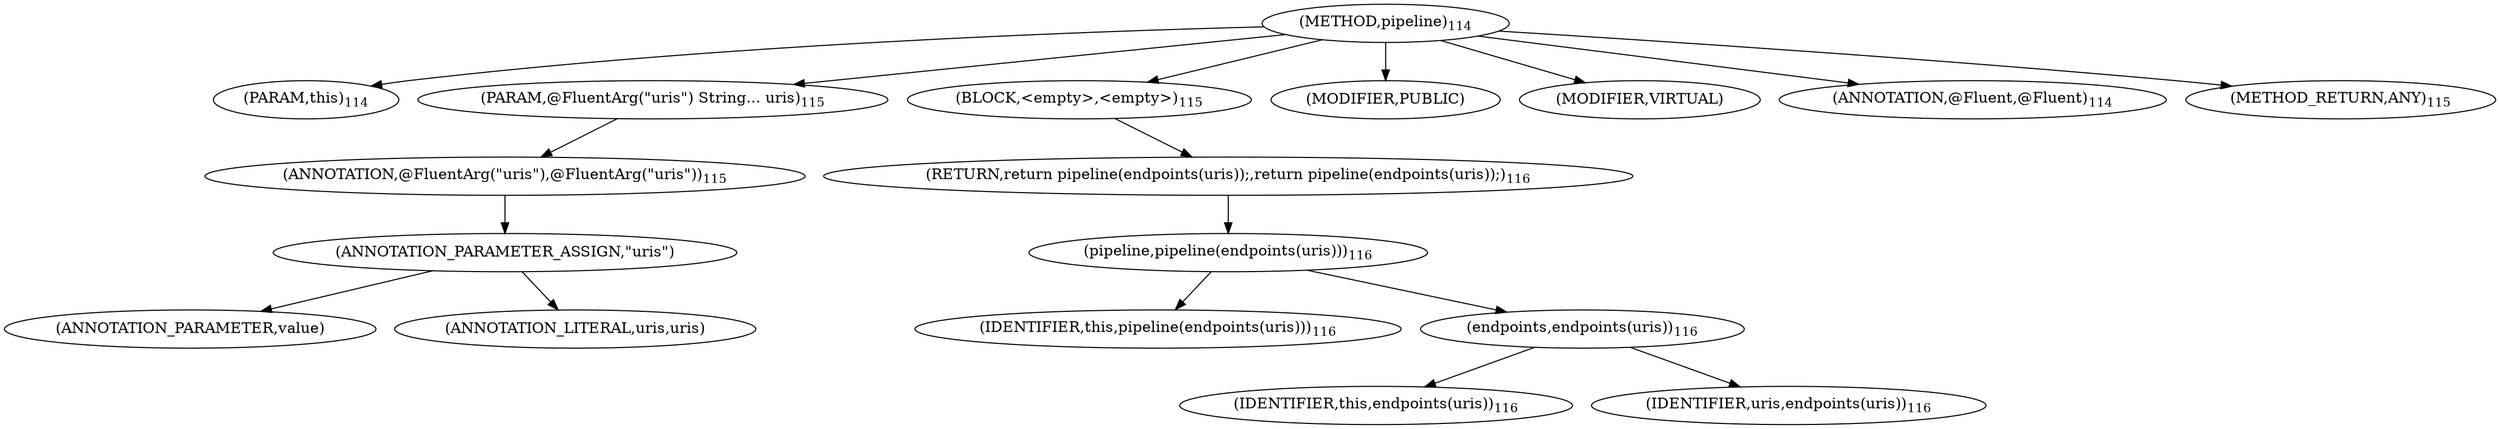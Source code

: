 digraph "pipeline" {  
"361" [label = <(METHOD,pipeline)<SUB>114</SUB>> ]
"29" [label = <(PARAM,this)<SUB>114</SUB>> ]
"362" [label = <(PARAM,@FluentArg(&quot;uris&quot;) String... uris)<SUB>115</SUB>> ]
"363" [label = <(ANNOTATION,@FluentArg(&quot;uris&quot;),@FluentArg(&quot;uris&quot;))<SUB>115</SUB>> ]
"364" [label = <(ANNOTATION_PARAMETER_ASSIGN,&quot;uris&quot;)> ]
"365" [label = <(ANNOTATION_PARAMETER,value)> ]
"366" [label = <(ANNOTATION_LITERAL,uris,uris)> ]
"367" [label = <(BLOCK,&lt;empty&gt;,&lt;empty&gt;)<SUB>115</SUB>> ]
"368" [label = <(RETURN,return pipeline(endpoints(uris));,return pipeline(endpoints(uris));)<SUB>116</SUB>> ]
"369" [label = <(pipeline,pipeline(endpoints(uris)))<SUB>116</SUB>> ]
"30" [label = <(IDENTIFIER,this,pipeline(endpoints(uris)))<SUB>116</SUB>> ]
"370" [label = <(endpoints,endpoints(uris))<SUB>116</SUB>> ]
"28" [label = <(IDENTIFIER,this,endpoints(uris))<SUB>116</SUB>> ]
"371" [label = <(IDENTIFIER,uris,endpoints(uris))<SUB>116</SUB>> ]
"372" [label = <(MODIFIER,PUBLIC)> ]
"373" [label = <(MODIFIER,VIRTUAL)> ]
"374" [label = <(ANNOTATION,@Fluent,@Fluent)<SUB>114</SUB>> ]
"375" [label = <(METHOD_RETURN,ANY)<SUB>115</SUB>> ]
  "361" -> "29" 
  "361" -> "362" 
  "361" -> "367" 
  "361" -> "372" 
  "361" -> "373" 
  "361" -> "374" 
  "361" -> "375" 
  "362" -> "363" 
  "363" -> "364" 
  "364" -> "365" 
  "364" -> "366" 
  "367" -> "368" 
  "368" -> "369" 
  "369" -> "30" 
  "369" -> "370" 
  "370" -> "28" 
  "370" -> "371" 
}

